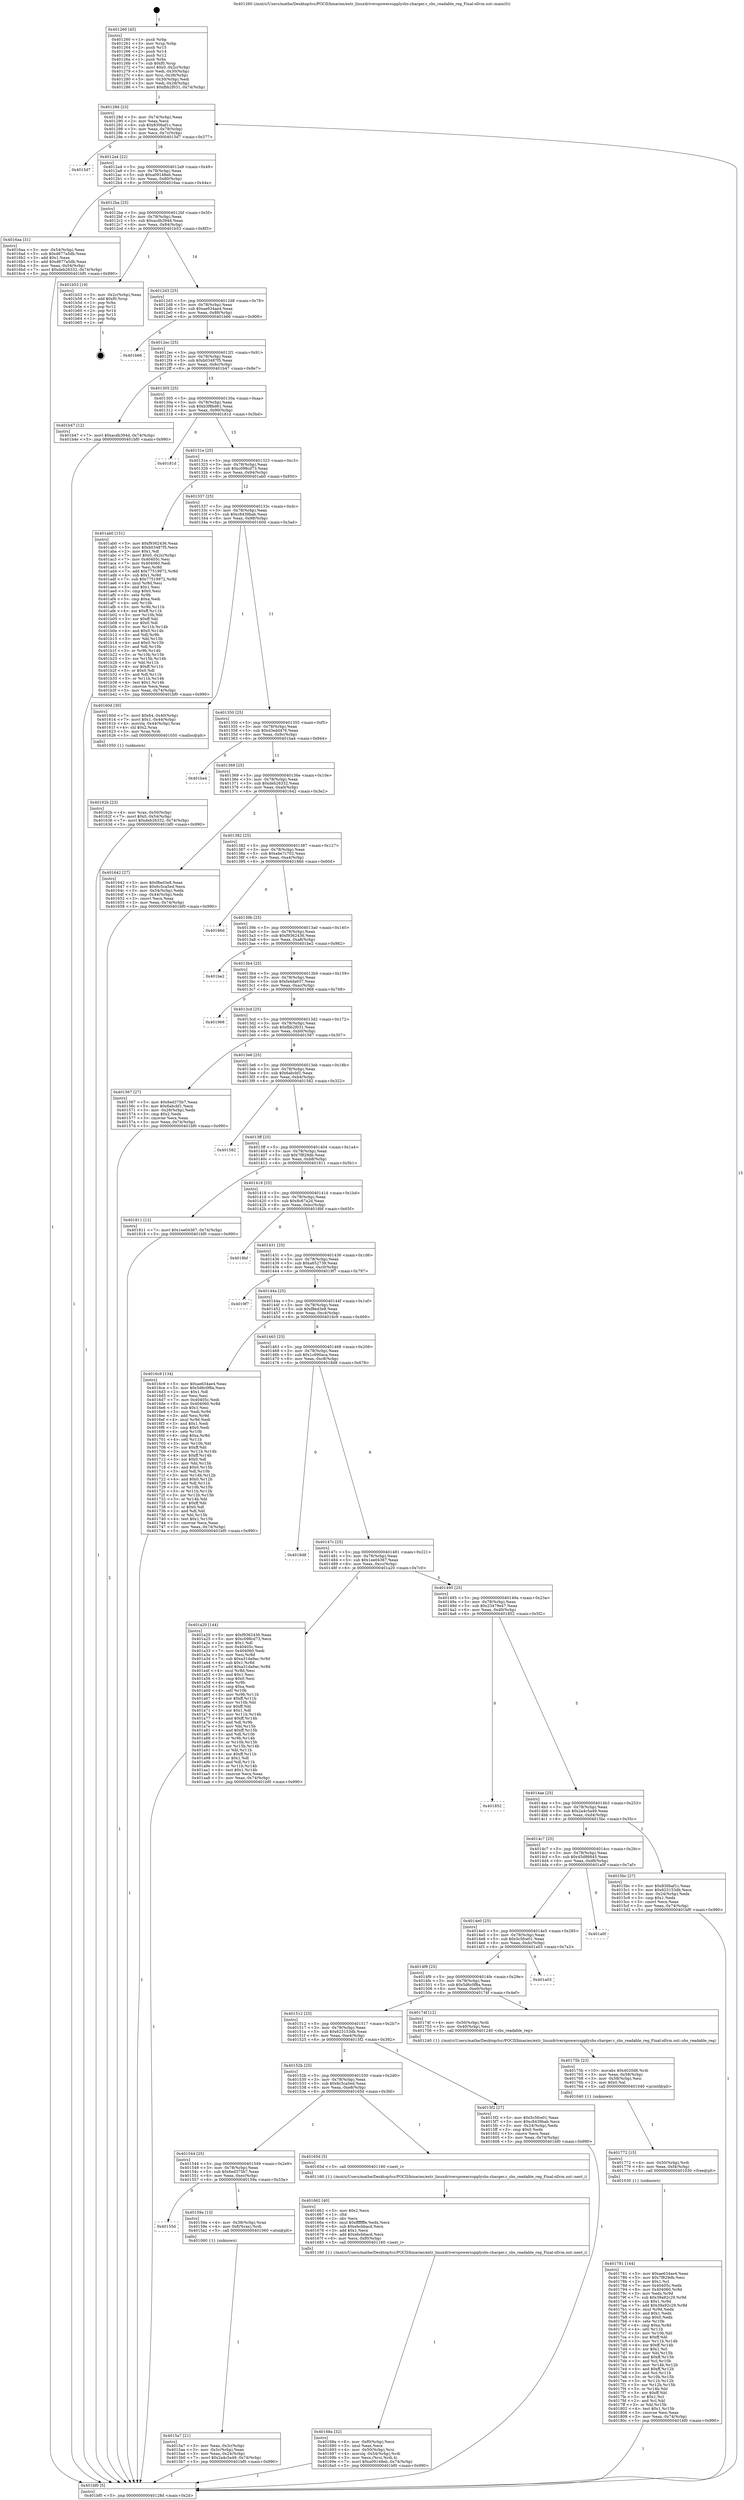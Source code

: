 digraph "0x401260" {
  label = "0x401260 (/mnt/c/Users/mathe/Desktop/tcc/POCII/binaries/extr_linuxdriverspowersupplysbs-charger.c_sbs_readable_reg_Final-ollvm.out::main(0))"
  labelloc = "t"
  node[shape=record]

  Entry [label="",width=0.3,height=0.3,shape=circle,fillcolor=black,style=filled]
  "0x40128d" [label="{
     0x40128d [23]\l
     | [instrs]\l
     &nbsp;&nbsp;0x40128d \<+3\>: mov -0x74(%rbp),%eax\l
     &nbsp;&nbsp;0x401290 \<+2\>: mov %eax,%ecx\l
     &nbsp;&nbsp;0x401292 \<+6\>: sub $0x830baf1c,%ecx\l
     &nbsp;&nbsp;0x401298 \<+3\>: mov %eax,-0x78(%rbp)\l
     &nbsp;&nbsp;0x40129b \<+3\>: mov %ecx,-0x7c(%rbp)\l
     &nbsp;&nbsp;0x40129e \<+6\>: je 00000000004015d7 \<main+0x377\>\l
  }"]
  "0x4015d7" [label="{
     0x4015d7\l
  }", style=dashed]
  "0x4012a4" [label="{
     0x4012a4 [22]\l
     | [instrs]\l
     &nbsp;&nbsp;0x4012a4 \<+5\>: jmp 00000000004012a9 \<main+0x49\>\l
     &nbsp;&nbsp;0x4012a9 \<+3\>: mov -0x78(%rbp),%eax\l
     &nbsp;&nbsp;0x4012ac \<+5\>: sub $0xa09148eb,%eax\l
     &nbsp;&nbsp;0x4012b1 \<+3\>: mov %eax,-0x80(%rbp)\l
     &nbsp;&nbsp;0x4012b4 \<+6\>: je 00000000004016aa \<main+0x44a\>\l
  }"]
  Exit [label="",width=0.3,height=0.3,shape=circle,fillcolor=black,style=filled,peripheries=2]
  "0x4016aa" [label="{
     0x4016aa [31]\l
     | [instrs]\l
     &nbsp;&nbsp;0x4016aa \<+3\>: mov -0x54(%rbp),%eax\l
     &nbsp;&nbsp;0x4016ad \<+5\>: sub $0xd677a5db,%eax\l
     &nbsp;&nbsp;0x4016b2 \<+3\>: add $0x1,%eax\l
     &nbsp;&nbsp;0x4016b5 \<+5\>: add $0xd677a5db,%eax\l
     &nbsp;&nbsp;0x4016ba \<+3\>: mov %eax,-0x54(%rbp)\l
     &nbsp;&nbsp;0x4016bd \<+7\>: movl $0xdeb26332,-0x74(%rbp)\l
     &nbsp;&nbsp;0x4016c4 \<+5\>: jmp 0000000000401bf0 \<main+0x990\>\l
  }"]
  "0x4012ba" [label="{
     0x4012ba [25]\l
     | [instrs]\l
     &nbsp;&nbsp;0x4012ba \<+5\>: jmp 00000000004012bf \<main+0x5f\>\l
     &nbsp;&nbsp;0x4012bf \<+3\>: mov -0x78(%rbp),%eax\l
     &nbsp;&nbsp;0x4012c2 \<+5\>: sub $0xacdb394d,%eax\l
     &nbsp;&nbsp;0x4012c7 \<+6\>: mov %eax,-0x84(%rbp)\l
     &nbsp;&nbsp;0x4012cd \<+6\>: je 0000000000401b53 \<main+0x8f3\>\l
  }"]
  "0x401781" [label="{
     0x401781 [144]\l
     | [instrs]\l
     &nbsp;&nbsp;0x401781 \<+5\>: mov $0xae634ae4,%eax\l
     &nbsp;&nbsp;0x401786 \<+5\>: mov $0x7f829db,%esi\l
     &nbsp;&nbsp;0x40178b \<+2\>: mov $0x1,%cl\l
     &nbsp;&nbsp;0x40178d \<+7\>: mov 0x40405c,%edx\l
     &nbsp;&nbsp;0x401794 \<+8\>: mov 0x404060,%r8d\l
     &nbsp;&nbsp;0x40179c \<+3\>: mov %edx,%r9d\l
     &nbsp;&nbsp;0x40179f \<+7\>: sub $0x39a92c29,%r9d\l
     &nbsp;&nbsp;0x4017a6 \<+4\>: sub $0x1,%r9d\l
     &nbsp;&nbsp;0x4017aa \<+7\>: add $0x39a92c29,%r9d\l
     &nbsp;&nbsp;0x4017b1 \<+4\>: imul %r9d,%edx\l
     &nbsp;&nbsp;0x4017b5 \<+3\>: and $0x1,%edx\l
     &nbsp;&nbsp;0x4017b8 \<+3\>: cmp $0x0,%edx\l
     &nbsp;&nbsp;0x4017bb \<+4\>: sete %r10b\l
     &nbsp;&nbsp;0x4017bf \<+4\>: cmp $0xa,%r8d\l
     &nbsp;&nbsp;0x4017c3 \<+4\>: setl %r11b\l
     &nbsp;&nbsp;0x4017c7 \<+3\>: mov %r10b,%bl\l
     &nbsp;&nbsp;0x4017ca \<+3\>: xor $0xff,%bl\l
     &nbsp;&nbsp;0x4017cd \<+3\>: mov %r11b,%r14b\l
     &nbsp;&nbsp;0x4017d0 \<+4\>: xor $0xff,%r14b\l
     &nbsp;&nbsp;0x4017d4 \<+3\>: xor $0x1,%cl\l
     &nbsp;&nbsp;0x4017d7 \<+3\>: mov %bl,%r15b\l
     &nbsp;&nbsp;0x4017da \<+4\>: and $0xff,%r15b\l
     &nbsp;&nbsp;0x4017de \<+3\>: and %cl,%r10b\l
     &nbsp;&nbsp;0x4017e1 \<+3\>: mov %r14b,%r12b\l
     &nbsp;&nbsp;0x4017e4 \<+4\>: and $0xff,%r12b\l
     &nbsp;&nbsp;0x4017e8 \<+3\>: and %cl,%r11b\l
     &nbsp;&nbsp;0x4017eb \<+3\>: or %r10b,%r15b\l
     &nbsp;&nbsp;0x4017ee \<+3\>: or %r11b,%r12b\l
     &nbsp;&nbsp;0x4017f1 \<+3\>: xor %r12b,%r15b\l
     &nbsp;&nbsp;0x4017f4 \<+3\>: or %r14b,%bl\l
     &nbsp;&nbsp;0x4017f7 \<+3\>: xor $0xff,%bl\l
     &nbsp;&nbsp;0x4017fa \<+3\>: or $0x1,%cl\l
     &nbsp;&nbsp;0x4017fd \<+2\>: and %cl,%bl\l
     &nbsp;&nbsp;0x4017ff \<+3\>: or %bl,%r15b\l
     &nbsp;&nbsp;0x401802 \<+4\>: test $0x1,%r15b\l
     &nbsp;&nbsp;0x401806 \<+3\>: cmovne %esi,%eax\l
     &nbsp;&nbsp;0x401809 \<+3\>: mov %eax,-0x74(%rbp)\l
     &nbsp;&nbsp;0x40180c \<+5\>: jmp 0000000000401bf0 \<main+0x990\>\l
  }"]
  "0x401b53" [label="{
     0x401b53 [19]\l
     | [instrs]\l
     &nbsp;&nbsp;0x401b53 \<+3\>: mov -0x2c(%rbp),%eax\l
     &nbsp;&nbsp;0x401b56 \<+7\>: add $0xf0,%rsp\l
     &nbsp;&nbsp;0x401b5d \<+1\>: pop %rbx\l
     &nbsp;&nbsp;0x401b5e \<+2\>: pop %r12\l
     &nbsp;&nbsp;0x401b60 \<+2\>: pop %r14\l
     &nbsp;&nbsp;0x401b62 \<+2\>: pop %r15\l
     &nbsp;&nbsp;0x401b64 \<+1\>: pop %rbp\l
     &nbsp;&nbsp;0x401b65 \<+1\>: ret\l
  }"]
  "0x4012d3" [label="{
     0x4012d3 [25]\l
     | [instrs]\l
     &nbsp;&nbsp;0x4012d3 \<+5\>: jmp 00000000004012d8 \<main+0x78\>\l
     &nbsp;&nbsp;0x4012d8 \<+3\>: mov -0x78(%rbp),%eax\l
     &nbsp;&nbsp;0x4012db \<+5\>: sub $0xae634ae4,%eax\l
     &nbsp;&nbsp;0x4012e0 \<+6\>: mov %eax,-0x88(%rbp)\l
     &nbsp;&nbsp;0x4012e6 \<+6\>: je 0000000000401b66 \<main+0x906\>\l
  }"]
  "0x401772" [label="{
     0x401772 [15]\l
     | [instrs]\l
     &nbsp;&nbsp;0x401772 \<+4\>: mov -0x50(%rbp),%rdi\l
     &nbsp;&nbsp;0x401776 \<+6\>: mov %eax,-0xf4(%rbp)\l
     &nbsp;&nbsp;0x40177c \<+5\>: call 0000000000401030 \<free@plt\>\l
     | [calls]\l
     &nbsp;&nbsp;0x401030 \{1\} (unknown)\l
  }"]
  "0x401b66" [label="{
     0x401b66\l
  }", style=dashed]
  "0x4012ec" [label="{
     0x4012ec [25]\l
     | [instrs]\l
     &nbsp;&nbsp;0x4012ec \<+5\>: jmp 00000000004012f1 \<main+0x91\>\l
     &nbsp;&nbsp;0x4012f1 \<+3\>: mov -0x78(%rbp),%eax\l
     &nbsp;&nbsp;0x4012f4 \<+5\>: sub $0xb03487f5,%eax\l
     &nbsp;&nbsp;0x4012f9 \<+6\>: mov %eax,-0x8c(%rbp)\l
     &nbsp;&nbsp;0x4012ff \<+6\>: je 0000000000401b47 \<main+0x8e7\>\l
  }"]
  "0x40175b" [label="{
     0x40175b [23]\l
     | [instrs]\l
     &nbsp;&nbsp;0x40175b \<+10\>: movabs $0x4020d6,%rdi\l
     &nbsp;&nbsp;0x401765 \<+3\>: mov %eax,-0x58(%rbp)\l
     &nbsp;&nbsp;0x401768 \<+3\>: mov -0x58(%rbp),%esi\l
     &nbsp;&nbsp;0x40176b \<+2\>: mov $0x0,%al\l
     &nbsp;&nbsp;0x40176d \<+5\>: call 0000000000401040 \<printf@plt\>\l
     | [calls]\l
     &nbsp;&nbsp;0x401040 \{1\} (unknown)\l
  }"]
  "0x401b47" [label="{
     0x401b47 [12]\l
     | [instrs]\l
     &nbsp;&nbsp;0x401b47 \<+7\>: movl $0xacdb394d,-0x74(%rbp)\l
     &nbsp;&nbsp;0x401b4e \<+5\>: jmp 0000000000401bf0 \<main+0x990\>\l
  }"]
  "0x401305" [label="{
     0x401305 [25]\l
     | [instrs]\l
     &nbsp;&nbsp;0x401305 \<+5\>: jmp 000000000040130a \<main+0xaa\>\l
     &nbsp;&nbsp;0x40130a \<+3\>: mov -0x78(%rbp),%eax\l
     &nbsp;&nbsp;0x40130d \<+5\>: sub $0xb3f8bd61,%eax\l
     &nbsp;&nbsp;0x401312 \<+6\>: mov %eax,-0x90(%rbp)\l
     &nbsp;&nbsp;0x401318 \<+6\>: je 000000000040181d \<main+0x5bd\>\l
  }"]
  "0x40168a" [label="{
     0x40168a [32]\l
     | [instrs]\l
     &nbsp;&nbsp;0x40168a \<+6\>: mov -0xf0(%rbp),%ecx\l
     &nbsp;&nbsp;0x401690 \<+3\>: imul %eax,%ecx\l
     &nbsp;&nbsp;0x401693 \<+4\>: mov -0x50(%rbp),%rsi\l
     &nbsp;&nbsp;0x401697 \<+4\>: movslq -0x54(%rbp),%rdi\l
     &nbsp;&nbsp;0x40169b \<+3\>: mov %ecx,(%rsi,%rdi,4)\l
     &nbsp;&nbsp;0x40169e \<+7\>: movl $0xa09148eb,-0x74(%rbp)\l
     &nbsp;&nbsp;0x4016a5 \<+5\>: jmp 0000000000401bf0 \<main+0x990\>\l
  }"]
  "0x40181d" [label="{
     0x40181d\l
  }", style=dashed]
  "0x40131e" [label="{
     0x40131e [25]\l
     | [instrs]\l
     &nbsp;&nbsp;0x40131e \<+5\>: jmp 0000000000401323 \<main+0xc3\>\l
     &nbsp;&nbsp;0x401323 \<+3\>: mov -0x78(%rbp),%eax\l
     &nbsp;&nbsp;0x401326 \<+5\>: sub $0xc098cd73,%eax\l
     &nbsp;&nbsp;0x40132b \<+6\>: mov %eax,-0x94(%rbp)\l
     &nbsp;&nbsp;0x401331 \<+6\>: je 0000000000401ab0 \<main+0x850\>\l
  }"]
  "0x401662" [label="{
     0x401662 [40]\l
     | [instrs]\l
     &nbsp;&nbsp;0x401662 \<+5\>: mov $0x2,%ecx\l
     &nbsp;&nbsp;0x401667 \<+1\>: cltd\l
     &nbsp;&nbsp;0x401668 \<+2\>: idiv %ecx\l
     &nbsp;&nbsp;0x40166a \<+6\>: imul $0xfffffffe,%edx,%ecx\l
     &nbsp;&nbsp;0x401670 \<+6\>: sub $0xebcbbacd,%ecx\l
     &nbsp;&nbsp;0x401676 \<+3\>: add $0x1,%ecx\l
     &nbsp;&nbsp;0x401679 \<+6\>: add $0xebcbbacd,%ecx\l
     &nbsp;&nbsp;0x40167f \<+6\>: mov %ecx,-0xf0(%rbp)\l
     &nbsp;&nbsp;0x401685 \<+5\>: call 0000000000401160 \<next_i\>\l
     | [calls]\l
     &nbsp;&nbsp;0x401160 \{1\} (/mnt/c/Users/mathe/Desktop/tcc/POCII/binaries/extr_linuxdriverspowersupplysbs-charger.c_sbs_readable_reg_Final-ollvm.out::next_i)\l
  }"]
  "0x401ab0" [label="{
     0x401ab0 [151]\l
     | [instrs]\l
     &nbsp;&nbsp;0x401ab0 \<+5\>: mov $0xf9362436,%eax\l
     &nbsp;&nbsp;0x401ab5 \<+5\>: mov $0xb03487f5,%ecx\l
     &nbsp;&nbsp;0x401aba \<+2\>: mov $0x1,%dl\l
     &nbsp;&nbsp;0x401abc \<+7\>: movl $0x0,-0x2c(%rbp)\l
     &nbsp;&nbsp;0x401ac3 \<+7\>: mov 0x40405c,%esi\l
     &nbsp;&nbsp;0x401aca \<+7\>: mov 0x404060,%edi\l
     &nbsp;&nbsp;0x401ad1 \<+3\>: mov %esi,%r8d\l
     &nbsp;&nbsp;0x401ad4 \<+7\>: add $0x77519972,%r8d\l
     &nbsp;&nbsp;0x401adb \<+4\>: sub $0x1,%r8d\l
     &nbsp;&nbsp;0x401adf \<+7\>: sub $0x77519972,%r8d\l
     &nbsp;&nbsp;0x401ae6 \<+4\>: imul %r8d,%esi\l
     &nbsp;&nbsp;0x401aea \<+3\>: and $0x1,%esi\l
     &nbsp;&nbsp;0x401aed \<+3\>: cmp $0x0,%esi\l
     &nbsp;&nbsp;0x401af0 \<+4\>: sete %r9b\l
     &nbsp;&nbsp;0x401af4 \<+3\>: cmp $0xa,%edi\l
     &nbsp;&nbsp;0x401af7 \<+4\>: setl %r10b\l
     &nbsp;&nbsp;0x401afb \<+3\>: mov %r9b,%r11b\l
     &nbsp;&nbsp;0x401afe \<+4\>: xor $0xff,%r11b\l
     &nbsp;&nbsp;0x401b02 \<+3\>: mov %r10b,%bl\l
     &nbsp;&nbsp;0x401b05 \<+3\>: xor $0xff,%bl\l
     &nbsp;&nbsp;0x401b08 \<+3\>: xor $0x0,%dl\l
     &nbsp;&nbsp;0x401b0b \<+3\>: mov %r11b,%r14b\l
     &nbsp;&nbsp;0x401b0e \<+4\>: and $0x0,%r14b\l
     &nbsp;&nbsp;0x401b12 \<+3\>: and %dl,%r9b\l
     &nbsp;&nbsp;0x401b15 \<+3\>: mov %bl,%r15b\l
     &nbsp;&nbsp;0x401b18 \<+4\>: and $0x0,%r15b\l
     &nbsp;&nbsp;0x401b1c \<+3\>: and %dl,%r10b\l
     &nbsp;&nbsp;0x401b1f \<+3\>: or %r9b,%r14b\l
     &nbsp;&nbsp;0x401b22 \<+3\>: or %r10b,%r15b\l
     &nbsp;&nbsp;0x401b25 \<+3\>: xor %r15b,%r14b\l
     &nbsp;&nbsp;0x401b28 \<+3\>: or %bl,%r11b\l
     &nbsp;&nbsp;0x401b2b \<+4\>: xor $0xff,%r11b\l
     &nbsp;&nbsp;0x401b2f \<+3\>: or $0x0,%dl\l
     &nbsp;&nbsp;0x401b32 \<+3\>: and %dl,%r11b\l
     &nbsp;&nbsp;0x401b35 \<+3\>: or %r11b,%r14b\l
     &nbsp;&nbsp;0x401b38 \<+4\>: test $0x1,%r14b\l
     &nbsp;&nbsp;0x401b3c \<+3\>: cmovne %ecx,%eax\l
     &nbsp;&nbsp;0x401b3f \<+3\>: mov %eax,-0x74(%rbp)\l
     &nbsp;&nbsp;0x401b42 \<+5\>: jmp 0000000000401bf0 \<main+0x990\>\l
  }"]
  "0x401337" [label="{
     0x401337 [25]\l
     | [instrs]\l
     &nbsp;&nbsp;0x401337 \<+5\>: jmp 000000000040133c \<main+0xdc\>\l
     &nbsp;&nbsp;0x40133c \<+3\>: mov -0x78(%rbp),%eax\l
     &nbsp;&nbsp;0x40133f \<+5\>: sub $0xc8439bab,%eax\l
     &nbsp;&nbsp;0x401344 \<+6\>: mov %eax,-0x98(%rbp)\l
     &nbsp;&nbsp;0x40134a \<+6\>: je 000000000040160d \<main+0x3ad\>\l
  }"]
  "0x40162b" [label="{
     0x40162b [23]\l
     | [instrs]\l
     &nbsp;&nbsp;0x40162b \<+4\>: mov %rax,-0x50(%rbp)\l
     &nbsp;&nbsp;0x40162f \<+7\>: movl $0x0,-0x54(%rbp)\l
     &nbsp;&nbsp;0x401636 \<+7\>: movl $0xdeb26332,-0x74(%rbp)\l
     &nbsp;&nbsp;0x40163d \<+5\>: jmp 0000000000401bf0 \<main+0x990\>\l
  }"]
  "0x40160d" [label="{
     0x40160d [30]\l
     | [instrs]\l
     &nbsp;&nbsp;0x40160d \<+7\>: movl $0x64,-0x40(%rbp)\l
     &nbsp;&nbsp;0x401614 \<+7\>: movl $0x1,-0x44(%rbp)\l
     &nbsp;&nbsp;0x40161b \<+4\>: movslq -0x44(%rbp),%rax\l
     &nbsp;&nbsp;0x40161f \<+4\>: shl $0x2,%rax\l
     &nbsp;&nbsp;0x401623 \<+3\>: mov %rax,%rdi\l
     &nbsp;&nbsp;0x401626 \<+5\>: call 0000000000401050 \<malloc@plt\>\l
     | [calls]\l
     &nbsp;&nbsp;0x401050 \{1\} (unknown)\l
  }"]
  "0x401350" [label="{
     0x401350 [25]\l
     | [instrs]\l
     &nbsp;&nbsp;0x401350 \<+5\>: jmp 0000000000401355 \<main+0xf5\>\l
     &nbsp;&nbsp;0x401355 \<+3\>: mov -0x78(%rbp),%eax\l
     &nbsp;&nbsp;0x401358 \<+5\>: sub $0xd3edd476,%eax\l
     &nbsp;&nbsp;0x40135d \<+6\>: mov %eax,-0x9c(%rbp)\l
     &nbsp;&nbsp;0x401363 \<+6\>: je 0000000000401ba4 \<main+0x944\>\l
  }"]
  "0x4015a7" [label="{
     0x4015a7 [21]\l
     | [instrs]\l
     &nbsp;&nbsp;0x4015a7 \<+3\>: mov %eax,-0x3c(%rbp)\l
     &nbsp;&nbsp;0x4015aa \<+3\>: mov -0x3c(%rbp),%eax\l
     &nbsp;&nbsp;0x4015ad \<+3\>: mov %eax,-0x24(%rbp)\l
     &nbsp;&nbsp;0x4015b0 \<+7\>: movl $0x2a4c5a49,-0x74(%rbp)\l
     &nbsp;&nbsp;0x4015b7 \<+5\>: jmp 0000000000401bf0 \<main+0x990\>\l
  }"]
  "0x401ba4" [label="{
     0x401ba4\l
  }", style=dashed]
  "0x401369" [label="{
     0x401369 [25]\l
     | [instrs]\l
     &nbsp;&nbsp;0x401369 \<+5\>: jmp 000000000040136e \<main+0x10e\>\l
     &nbsp;&nbsp;0x40136e \<+3\>: mov -0x78(%rbp),%eax\l
     &nbsp;&nbsp;0x401371 \<+5\>: sub $0xdeb26332,%eax\l
     &nbsp;&nbsp;0x401376 \<+6\>: mov %eax,-0xa0(%rbp)\l
     &nbsp;&nbsp;0x40137c \<+6\>: je 0000000000401642 \<main+0x3e2\>\l
  }"]
  "0x40155d" [label="{
     0x40155d\l
  }", style=dashed]
  "0x401642" [label="{
     0x401642 [27]\l
     | [instrs]\l
     &nbsp;&nbsp;0x401642 \<+5\>: mov $0xf8ed3e8,%eax\l
     &nbsp;&nbsp;0x401647 \<+5\>: mov $0x6c5ca5ed,%ecx\l
     &nbsp;&nbsp;0x40164c \<+3\>: mov -0x54(%rbp),%edx\l
     &nbsp;&nbsp;0x40164f \<+3\>: cmp -0x44(%rbp),%edx\l
     &nbsp;&nbsp;0x401652 \<+3\>: cmovl %ecx,%eax\l
     &nbsp;&nbsp;0x401655 \<+3\>: mov %eax,-0x74(%rbp)\l
     &nbsp;&nbsp;0x401658 \<+5\>: jmp 0000000000401bf0 \<main+0x990\>\l
  }"]
  "0x401382" [label="{
     0x401382 [25]\l
     | [instrs]\l
     &nbsp;&nbsp;0x401382 \<+5\>: jmp 0000000000401387 \<main+0x127\>\l
     &nbsp;&nbsp;0x401387 \<+3\>: mov -0x78(%rbp),%eax\l
     &nbsp;&nbsp;0x40138a \<+5\>: sub $0xebe7c702,%eax\l
     &nbsp;&nbsp;0x40138f \<+6\>: mov %eax,-0xa4(%rbp)\l
     &nbsp;&nbsp;0x401395 \<+6\>: je 000000000040186d \<main+0x60d\>\l
  }"]
  "0x40159a" [label="{
     0x40159a [13]\l
     | [instrs]\l
     &nbsp;&nbsp;0x40159a \<+4\>: mov -0x38(%rbp),%rax\l
     &nbsp;&nbsp;0x40159e \<+4\>: mov 0x8(%rax),%rdi\l
     &nbsp;&nbsp;0x4015a2 \<+5\>: call 0000000000401060 \<atoi@plt\>\l
     | [calls]\l
     &nbsp;&nbsp;0x401060 \{1\} (unknown)\l
  }"]
  "0x40186d" [label="{
     0x40186d\l
  }", style=dashed]
  "0x40139b" [label="{
     0x40139b [25]\l
     | [instrs]\l
     &nbsp;&nbsp;0x40139b \<+5\>: jmp 00000000004013a0 \<main+0x140\>\l
     &nbsp;&nbsp;0x4013a0 \<+3\>: mov -0x78(%rbp),%eax\l
     &nbsp;&nbsp;0x4013a3 \<+5\>: sub $0xf9362436,%eax\l
     &nbsp;&nbsp;0x4013a8 \<+6\>: mov %eax,-0xa8(%rbp)\l
     &nbsp;&nbsp;0x4013ae \<+6\>: je 0000000000401be2 \<main+0x982\>\l
  }"]
  "0x401544" [label="{
     0x401544 [25]\l
     | [instrs]\l
     &nbsp;&nbsp;0x401544 \<+5\>: jmp 0000000000401549 \<main+0x2e9\>\l
     &nbsp;&nbsp;0x401549 \<+3\>: mov -0x78(%rbp),%eax\l
     &nbsp;&nbsp;0x40154c \<+5\>: sub $0x6ed375b7,%eax\l
     &nbsp;&nbsp;0x401551 \<+6\>: mov %eax,-0xec(%rbp)\l
     &nbsp;&nbsp;0x401557 \<+6\>: je 000000000040159a \<main+0x33a\>\l
  }"]
  "0x401be2" [label="{
     0x401be2\l
  }", style=dashed]
  "0x4013b4" [label="{
     0x4013b4 [25]\l
     | [instrs]\l
     &nbsp;&nbsp;0x4013b4 \<+5\>: jmp 00000000004013b9 \<main+0x159\>\l
     &nbsp;&nbsp;0x4013b9 \<+3\>: mov -0x78(%rbp),%eax\l
     &nbsp;&nbsp;0x4013bc \<+5\>: sub $0xfa4da637,%eax\l
     &nbsp;&nbsp;0x4013c1 \<+6\>: mov %eax,-0xac(%rbp)\l
     &nbsp;&nbsp;0x4013c7 \<+6\>: je 0000000000401968 \<main+0x708\>\l
  }"]
  "0x40165d" [label="{
     0x40165d [5]\l
     | [instrs]\l
     &nbsp;&nbsp;0x40165d \<+5\>: call 0000000000401160 \<next_i\>\l
     | [calls]\l
     &nbsp;&nbsp;0x401160 \{1\} (/mnt/c/Users/mathe/Desktop/tcc/POCII/binaries/extr_linuxdriverspowersupplysbs-charger.c_sbs_readable_reg_Final-ollvm.out::next_i)\l
  }"]
  "0x401968" [label="{
     0x401968\l
  }", style=dashed]
  "0x4013cd" [label="{
     0x4013cd [25]\l
     | [instrs]\l
     &nbsp;&nbsp;0x4013cd \<+5\>: jmp 00000000004013d2 \<main+0x172\>\l
     &nbsp;&nbsp;0x4013d2 \<+3\>: mov -0x78(%rbp),%eax\l
     &nbsp;&nbsp;0x4013d5 \<+5\>: sub $0xfbb2f031,%eax\l
     &nbsp;&nbsp;0x4013da \<+6\>: mov %eax,-0xb0(%rbp)\l
     &nbsp;&nbsp;0x4013e0 \<+6\>: je 0000000000401567 \<main+0x307\>\l
  }"]
  "0x40152b" [label="{
     0x40152b [25]\l
     | [instrs]\l
     &nbsp;&nbsp;0x40152b \<+5\>: jmp 0000000000401530 \<main+0x2d0\>\l
     &nbsp;&nbsp;0x401530 \<+3\>: mov -0x78(%rbp),%eax\l
     &nbsp;&nbsp;0x401533 \<+5\>: sub $0x6c5ca5ed,%eax\l
     &nbsp;&nbsp;0x401538 \<+6\>: mov %eax,-0xe8(%rbp)\l
     &nbsp;&nbsp;0x40153e \<+6\>: je 000000000040165d \<main+0x3fd\>\l
  }"]
  "0x401567" [label="{
     0x401567 [27]\l
     | [instrs]\l
     &nbsp;&nbsp;0x401567 \<+5\>: mov $0x6ed375b7,%eax\l
     &nbsp;&nbsp;0x40156c \<+5\>: mov $0x6abcbf1,%ecx\l
     &nbsp;&nbsp;0x401571 \<+3\>: mov -0x28(%rbp),%edx\l
     &nbsp;&nbsp;0x401574 \<+3\>: cmp $0x2,%edx\l
     &nbsp;&nbsp;0x401577 \<+3\>: cmovne %ecx,%eax\l
     &nbsp;&nbsp;0x40157a \<+3\>: mov %eax,-0x74(%rbp)\l
     &nbsp;&nbsp;0x40157d \<+5\>: jmp 0000000000401bf0 \<main+0x990\>\l
  }"]
  "0x4013e6" [label="{
     0x4013e6 [25]\l
     | [instrs]\l
     &nbsp;&nbsp;0x4013e6 \<+5\>: jmp 00000000004013eb \<main+0x18b\>\l
     &nbsp;&nbsp;0x4013eb \<+3\>: mov -0x78(%rbp),%eax\l
     &nbsp;&nbsp;0x4013ee \<+5\>: sub $0x6abcbf1,%eax\l
     &nbsp;&nbsp;0x4013f3 \<+6\>: mov %eax,-0xb4(%rbp)\l
     &nbsp;&nbsp;0x4013f9 \<+6\>: je 0000000000401582 \<main+0x322\>\l
  }"]
  "0x401bf0" [label="{
     0x401bf0 [5]\l
     | [instrs]\l
     &nbsp;&nbsp;0x401bf0 \<+5\>: jmp 000000000040128d \<main+0x2d\>\l
  }"]
  "0x401260" [label="{
     0x401260 [45]\l
     | [instrs]\l
     &nbsp;&nbsp;0x401260 \<+1\>: push %rbp\l
     &nbsp;&nbsp;0x401261 \<+3\>: mov %rsp,%rbp\l
     &nbsp;&nbsp;0x401264 \<+2\>: push %r15\l
     &nbsp;&nbsp;0x401266 \<+2\>: push %r14\l
     &nbsp;&nbsp;0x401268 \<+2\>: push %r12\l
     &nbsp;&nbsp;0x40126a \<+1\>: push %rbx\l
     &nbsp;&nbsp;0x40126b \<+7\>: sub $0xf0,%rsp\l
     &nbsp;&nbsp;0x401272 \<+7\>: movl $0x0,-0x2c(%rbp)\l
     &nbsp;&nbsp;0x401279 \<+3\>: mov %edi,-0x30(%rbp)\l
     &nbsp;&nbsp;0x40127c \<+4\>: mov %rsi,-0x38(%rbp)\l
     &nbsp;&nbsp;0x401280 \<+3\>: mov -0x30(%rbp),%edi\l
     &nbsp;&nbsp;0x401283 \<+3\>: mov %edi,-0x28(%rbp)\l
     &nbsp;&nbsp;0x401286 \<+7\>: movl $0xfbb2f031,-0x74(%rbp)\l
  }"]
  "0x4015f2" [label="{
     0x4015f2 [27]\l
     | [instrs]\l
     &nbsp;&nbsp;0x4015f2 \<+5\>: mov $0x5c5fce01,%eax\l
     &nbsp;&nbsp;0x4015f7 \<+5\>: mov $0xc8439bab,%ecx\l
     &nbsp;&nbsp;0x4015fc \<+3\>: mov -0x24(%rbp),%edx\l
     &nbsp;&nbsp;0x4015ff \<+3\>: cmp $0x0,%edx\l
     &nbsp;&nbsp;0x401602 \<+3\>: cmove %ecx,%eax\l
     &nbsp;&nbsp;0x401605 \<+3\>: mov %eax,-0x74(%rbp)\l
     &nbsp;&nbsp;0x401608 \<+5\>: jmp 0000000000401bf0 \<main+0x990\>\l
  }"]
  "0x401582" [label="{
     0x401582\l
  }", style=dashed]
  "0x4013ff" [label="{
     0x4013ff [25]\l
     | [instrs]\l
     &nbsp;&nbsp;0x4013ff \<+5\>: jmp 0000000000401404 \<main+0x1a4\>\l
     &nbsp;&nbsp;0x401404 \<+3\>: mov -0x78(%rbp),%eax\l
     &nbsp;&nbsp;0x401407 \<+5\>: sub $0x7f829db,%eax\l
     &nbsp;&nbsp;0x40140c \<+6\>: mov %eax,-0xb8(%rbp)\l
     &nbsp;&nbsp;0x401412 \<+6\>: je 0000000000401811 \<main+0x5b1\>\l
  }"]
  "0x401512" [label="{
     0x401512 [25]\l
     | [instrs]\l
     &nbsp;&nbsp;0x401512 \<+5\>: jmp 0000000000401517 \<main+0x2b7\>\l
     &nbsp;&nbsp;0x401517 \<+3\>: mov -0x78(%rbp),%eax\l
     &nbsp;&nbsp;0x40151a \<+5\>: sub $0x623153db,%eax\l
     &nbsp;&nbsp;0x40151f \<+6\>: mov %eax,-0xe4(%rbp)\l
     &nbsp;&nbsp;0x401525 \<+6\>: je 00000000004015f2 \<main+0x392\>\l
  }"]
  "0x401811" [label="{
     0x401811 [12]\l
     | [instrs]\l
     &nbsp;&nbsp;0x401811 \<+7\>: movl $0x1ee04367,-0x74(%rbp)\l
     &nbsp;&nbsp;0x401818 \<+5\>: jmp 0000000000401bf0 \<main+0x990\>\l
  }"]
  "0x401418" [label="{
     0x401418 [25]\l
     | [instrs]\l
     &nbsp;&nbsp;0x401418 \<+5\>: jmp 000000000040141d \<main+0x1bd\>\l
     &nbsp;&nbsp;0x40141d \<+3\>: mov -0x78(%rbp),%eax\l
     &nbsp;&nbsp;0x401420 \<+5\>: sub $0x8c67a2d,%eax\l
     &nbsp;&nbsp;0x401425 \<+6\>: mov %eax,-0xbc(%rbp)\l
     &nbsp;&nbsp;0x40142b \<+6\>: je 00000000004018bf \<main+0x65f\>\l
  }"]
  "0x40174f" [label="{
     0x40174f [12]\l
     | [instrs]\l
     &nbsp;&nbsp;0x40174f \<+4\>: mov -0x50(%rbp),%rdi\l
     &nbsp;&nbsp;0x401753 \<+3\>: mov -0x40(%rbp),%esi\l
     &nbsp;&nbsp;0x401756 \<+5\>: call 0000000000401240 \<sbs_readable_reg\>\l
     | [calls]\l
     &nbsp;&nbsp;0x401240 \{1\} (/mnt/c/Users/mathe/Desktop/tcc/POCII/binaries/extr_linuxdriverspowersupplysbs-charger.c_sbs_readable_reg_Final-ollvm.out::sbs_readable_reg)\l
  }"]
  "0x4018bf" [label="{
     0x4018bf\l
  }", style=dashed]
  "0x401431" [label="{
     0x401431 [25]\l
     | [instrs]\l
     &nbsp;&nbsp;0x401431 \<+5\>: jmp 0000000000401436 \<main+0x1d6\>\l
     &nbsp;&nbsp;0x401436 \<+3\>: mov -0x78(%rbp),%eax\l
     &nbsp;&nbsp;0x401439 \<+5\>: sub $0xa652738,%eax\l
     &nbsp;&nbsp;0x40143e \<+6\>: mov %eax,-0xc0(%rbp)\l
     &nbsp;&nbsp;0x401444 \<+6\>: je 00000000004019f7 \<main+0x797\>\l
  }"]
  "0x4014f9" [label="{
     0x4014f9 [25]\l
     | [instrs]\l
     &nbsp;&nbsp;0x4014f9 \<+5\>: jmp 00000000004014fe \<main+0x29e\>\l
     &nbsp;&nbsp;0x4014fe \<+3\>: mov -0x78(%rbp),%eax\l
     &nbsp;&nbsp;0x401501 \<+5\>: sub $0x5d6c0f8a,%eax\l
     &nbsp;&nbsp;0x401506 \<+6\>: mov %eax,-0xe0(%rbp)\l
     &nbsp;&nbsp;0x40150c \<+6\>: je 000000000040174f \<main+0x4ef\>\l
  }"]
  "0x4019f7" [label="{
     0x4019f7\l
  }", style=dashed]
  "0x40144a" [label="{
     0x40144a [25]\l
     | [instrs]\l
     &nbsp;&nbsp;0x40144a \<+5\>: jmp 000000000040144f \<main+0x1ef\>\l
     &nbsp;&nbsp;0x40144f \<+3\>: mov -0x78(%rbp),%eax\l
     &nbsp;&nbsp;0x401452 \<+5\>: sub $0xf8ed3e8,%eax\l
     &nbsp;&nbsp;0x401457 \<+6\>: mov %eax,-0xc4(%rbp)\l
     &nbsp;&nbsp;0x40145d \<+6\>: je 00000000004016c9 \<main+0x469\>\l
  }"]
  "0x401a03" [label="{
     0x401a03\l
  }", style=dashed]
  "0x4016c9" [label="{
     0x4016c9 [134]\l
     | [instrs]\l
     &nbsp;&nbsp;0x4016c9 \<+5\>: mov $0xae634ae4,%eax\l
     &nbsp;&nbsp;0x4016ce \<+5\>: mov $0x5d6c0f8a,%ecx\l
     &nbsp;&nbsp;0x4016d3 \<+2\>: mov $0x1,%dl\l
     &nbsp;&nbsp;0x4016d5 \<+2\>: xor %esi,%esi\l
     &nbsp;&nbsp;0x4016d7 \<+7\>: mov 0x40405c,%edi\l
     &nbsp;&nbsp;0x4016de \<+8\>: mov 0x404060,%r8d\l
     &nbsp;&nbsp;0x4016e6 \<+3\>: sub $0x1,%esi\l
     &nbsp;&nbsp;0x4016e9 \<+3\>: mov %edi,%r9d\l
     &nbsp;&nbsp;0x4016ec \<+3\>: add %esi,%r9d\l
     &nbsp;&nbsp;0x4016ef \<+4\>: imul %r9d,%edi\l
     &nbsp;&nbsp;0x4016f3 \<+3\>: and $0x1,%edi\l
     &nbsp;&nbsp;0x4016f6 \<+3\>: cmp $0x0,%edi\l
     &nbsp;&nbsp;0x4016f9 \<+4\>: sete %r10b\l
     &nbsp;&nbsp;0x4016fd \<+4\>: cmp $0xa,%r8d\l
     &nbsp;&nbsp;0x401701 \<+4\>: setl %r11b\l
     &nbsp;&nbsp;0x401705 \<+3\>: mov %r10b,%bl\l
     &nbsp;&nbsp;0x401708 \<+3\>: xor $0xff,%bl\l
     &nbsp;&nbsp;0x40170b \<+3\>: mov %r11b,%r14b\l
     &nbsp;&nbsp;0x40170e \<+4\>: xor $0xff,%r14b\l
     &nbsp;&nbsp;0x401712 \<+3\>: xor $0x0,%dl\l
     &nbsp;&nbsp;0x401715 \<+3\>: mov %bl,%r15b\l
     &nbsp;&nbsp;0x401718 \<+4\>: and $0x0,%r15b\l
     &nbsp;&nbsp;0x40171c \<+3\>: and %dl,%r10b\l
     &nbsp;&nbsp;0x40171f \<+3\>: mov %r14b,%r12b\l
     &nbsp;&nbsp;0x401722 \<+4\>: and $0x0,%r12b\l
     &nbsp;&nbsp;0x401726 \<+3\>: and %dl,%r11b\l
     &nbsp;&nbsp;0x401729 \<+3\>: or %r10b,%r15b\l
     &nbsp;&nbsp;0x40172c \<+3\>: or %r11b,%r12b\l
     &nbsp;&nbsp;0x40172f \<+3\>: xor %r12b,%r15b\l
     &nbsp;&nbsp;0x401732 \<+3\>: or %r14b,%bl\l
     &nbsp;&nbsp;0x401735 \<+3\>: xor $0xff,%bl\l
     &nbsp;&nbsp;0x401738 \<+3\>: or $0x0,%dl\l
     &nbsp;&nbsp;0x40173b \<+2\>: and %dl,%bl\l
     &nbsp;&nbsp;0x40173d \<+3\>: or %bl,%r15b\l
     &nbsp;&nbsp;0x401740 \<+4\>: test $0x1,%r15b\l
     &nbsp;&nbsp;0x401744 \<+3\>: cmovne %ecx,%eax\l
     &nbsp;&nbsp;0x401747 \<+3\>: mov %eax,-0x74(%rbp)\l
     &nbsp;&nbsp;0x40174a \<+5\>: jmp 0000000000401bf0 \<main+0x990\>\l
  }"]
  "0x401463" [label="{
     0x401463 [25]\l
     | [instrs]\l
     &nbsp;&nbsp;0x401463 \<+5\>: jmp 0000000000401468 \<main+0x208\>\l
     &nbsp;&nbsp;0x401468 \<+3\>: mov -0x78(%rbp),%eax\l
     &nbsp;&nbsp;0x40146b \<+5\>: sub $0x1c690aca,%eax\l
     &nbsp;&nbsp;0x401470 \<+6\>: mov %eax,-0xc8(%rbp)\l
     &nbsp;&nbsp;0x401476 \<+6\>: je 00000000004018d8 \<main+0x678\>\l
  }"]
  "0x4014e0" [label="{
     0x4014e0 [25]\l
     | [instrs]\l
     &nbsp;&nbsp;0x4014e0 \<+5\>: jmp 00000000004014e5 \<main+0x285\>\l
     &nbsp;&nbsp;0x4014e5 \<+3\>: mov -0x78(%rbp),%eax\l
     &nbsp;&nbsp;0x4014e8 \<+5\>: sub $0x5c5fce01,%eax\l
     &nbsp;&nbsp;0x4014ed \<+6\>: mov %eax,-0xdc(%rbp)\l
     &nbsp;&nbsp;0x4014f3 \<+6\>: je 0000000000401a03 \<main+0x7a3\>\l
  }"]
  "0x4018d8" [label="{
     0x4018d8\l
  }", style=dashed]
  "0x40147c" [label="{
     0x40147c [25]\l
     | [instrs]\l
     &nbsp;&nbsp;0x40147c \<+5\>: jmp 0000000000401481 \<main+0x221\>\l
     &nbsp;&nbsp;0x401481 \<+3\>: mov -0x78(%rbp),%eax\l
     &nbsp;&nbsp;0x401484 \<+5\>: sub $0x1ee04367,%eax\l
     &nbsp;&nbsp;0x401489 \<+6\>: mov %eax,-0xcc(%rbp)\l
     &nbsp;&nbsp;0x40148f \<+6\>: je 0000000000401a20 \<main+0x7c0\>\l
  }"]
  "0x401a0f" [label="{
     0x401a0f\l
  }", style=dashed]
  "0x401a20" [label="{
     0x401a20 [144]\l
     | [instrs]\l
     &nbsp;&nbsp;0x401a20 \<+5\>: mov $0xf9362436,%eax\l
     &nbsp;&nbsp;0x401a25 \<+5\>: mov $0xc098cd73,%ecx\l
     &nbsp;&nbsp;0x401a2a \<+2\>: mov $0x1,%dl\l
     &nbsp;&nbsp;0x401a2c \<+7\>: mov 0x40405c,%esi\l
     &nbsp;&nbsp;0x401a33 \<+7\>: mov 0x404060,%edi\l
     &nbsp;&nbsp;0x401a3a \<+3\>: mov %esi,%r8d\l
     &nbsp;&nbsp;0x401a3d \<+7\>: sub $0xa31da9ac,%r8d\l
     &nbsp;&nbsp;0x401a44 \<+4\>: sub $0x1,%r8d\l
     &nbsp;&nbsp;0x401a48 \<+7\>: add $0xa31da9ac,%r8d\l
     &nbsp;&nbsp;0x401a4f \<+4\>: imul %r8d,%esi\l
     &nbsp;&nbsp;0x401a53 \<+3\>: and $0x1,%esi\l
     &nbsp;&nbsp;0x401a56 \<+3\>: cmp $0x0,%esi\l
     &nbsp;&nbsp;0x401a59 \<+4\>: sete %r9b\l
     &nbsp;&nbsp;0x401a5d \<+3\>: cmp $0xa,%edi\l
     &nbsp;&nbsp;0x401a60 \<+4\>: setl %r10b\l
     &nbsp;&nbsp;0x401a64 \<+3\>: mov %r9b,%r11b\l
     &nbsp;&nbsp;0x401a67 \<+4\>: xor $0xff,%r11b\l
     &nbsp;&nbsp;0x401a6b \<+3\>: mov %r10b,%bl\l
     &nbsp;&nbsp;0x401a6e \<+3\>: xor $0xff,%bl\l
     &nbsp;&nbsp;0x401a71 \<+3\>: xor $0x1,%dl\l
     &nbsp;&nbsp;0x401a74 \<+3\>: mov %r11b,%r14b\l
     &nbsp;&nbsp;0x401a77 \<+4\>: and $0xff,%r14b\l
     &nbsp;&nbsp;0x401a7b \<+3\>: and %dl,%r9b\l
     &nbsp;&nbsp;0x401a7e \<+3\>: mov %bl,%r15b\l
     &nbsp;&nbsp;0x401a81 \<+4\>: and $0xff,%r15b\l
     &nbsp;&nbsp;0x401a85 \<+3\>: and %dl,%r10b\l
     &nbsp;&nbsp;0x401a88 \<+3\>: or %r9b,%r14b\l
     &nbsp;&nbsp;0x401a8b \<+3\>: or %r10b,%r15b\l
     &nbsp;&nbsp;0x401a8e \<+3\>: xor %r15b,%r14b\l
     &nbsp;&nbsp;0x401a91 \<+3\>: or %bl,%r11b\l
     &nbsp;&nbsp;0x401a94 \<+4\>: xor $0xff,%r11b\l
     &nbsp;&nbsp;0x401a98 \<+3\>: or $0x1,%dl\l
     &nbsp;&nbsp;0x401a9b \<+3\>: and %dl,%r11b\l
     &nbsp;&nbsp;0x401a9e \<+3\>: or %r11b,%r14b\l
     &nbsp;&nbsp;0x401aa1 \<+4\>: test $0x1,%r14b\l
     &nbsp;&nbsp;0x401aa5 \<+3\>: cmovne %ecx,%eax\l
     &nbsp;&nbsp;0x401aa8 \<+3\>: mov %eax,-0x74(%rbp)\l
     &nbsp;&nbsp;0x401aab \<+5\>: jmp 0000000000401bf0 \<main+0x990\>\l
  }"]
  "0x401495" [label="{
     0x401495 [25]\l
     | [instrs]\l
     &nbsp;&nbsp;0x401495 \<+5\>: jmp 000000000040149a \<main+0x23a\>\l
     &nbsp;&nbsp;0x40149a \<+3\>: mov -0x78(%rbp),%eax\l
     &nbsp;&nbsp;0x40149d \<+5\>: sub $0x23479e47,%eax\l
     &nbsp;&nbsp;0x4014a2 \<+6\>: mov %eax,-0xd0(%rbp)\l
     &nbsp;&nbsp;0x4014a8 \<+6\>: je 0000000000401852 \<main+0x5f2\>\l
  }"]
  "0x4014c7" [label="{
     0x4014c7 [25]\l
     | [instrs]\l
     &nbsp;&nbsp;0x4014c7 \<+5\>: jmp 00000000004014cc \<main+0x26c\>\l
     &nbsp;&nbsp;0x4014cc \<+3\>: mov -0x78(%rbp),%eax\l
     &nbsp;&nbsp;0x4014cf \<+5\>: sub $0x45d86845,%eax\l
     &nbsp;&nbsp;0x4014d4 \<+6\>: mov %eax,-0xd8(%rbp)\l
     &nbsp;&nbsp;0x4014da \<+6\>: je 0000000000401a0f \<main+0x7af\>\l
  }"]
  "0x401852" [label="{
     0x401852\l
  }", style=dashed]
  "0x4014ae" [label="{
     0x4014ae [25]\l
     | [instrs]\l
     &nbsp;&nbsp;0x4014ae \<+5\>: jmp 00000000004014b3 \<main+0x253\>\l
     &nbsp;&nbsp;0x4014b3 \<+3\>: mov -0x78(%rbp),%eax\l
     &nbsp;&nbsp;0x4014b6 \<+5\>: sub $0x2a4c5a49,%eax\l
     &nbsp;&nbsp;0x4014bb \<+6\>: mov %eax,-0xd4(%rbp)\l
     &nbsp;&nbsp;0x4014c1 \<+6\>: je 00000000004015bc \<main+0x35c\>\l
  }"]
  "0x4015bc" [label="{
     0x4015bc [27]\l
     | [instrs]\l
     &nbsp;&nbsp;0x4015bc \<+5\>: mov $0x830baf1c,%eax\l
     &nbsp;&nbsp;0x4015c1 \<+5\>: mov $0x623153db,%ecx\l
     &nbsp;&nbsp;0x4015c6 \<+3\>: mov -0x24(%rbp),%edx\l
     &nbsp;&nbsp;0x4015c9 \<+3\>: cmp $0x1,%edx\l
     &nbsp;&nbsp;0x4015cc \<+3\>: cmovl %ecx,%eax\l
     &nbsp;&nbsp;0x4015cf \<+3\>: mov %eax,-0x74(%rbp)\l
     &nbsp;&nbsp;0x4015d2 \<+5\>: jmp 0000000000401bf0 \<main+0x990\>\l
  }"]
  Entry -> "0x401260" [label=" 1"]
  "0x40128d" -> "0x4015d7" [label=" 0"]
  "0x40128d" -> "0x4012a4" [label=" 16"]
  "0x401b53" -> Exit [label=" 1"]
  "0x4012a4" -> "0x4016aa" [label=" 1"]
  "0x4012a4" -> "0x4012ba" [label=" 15"]
  "0x401b47" -> "0x401bf0" [label=" 1"]
  "0x4012ba" -> "0x401b53" [label=" 1"]
  "0x4012ba" -> "0x4012d3" [label=" 14"]
  "0x401ab0" -> "0x401bf0" [label=" 1"]
  "0x4012d3" -> "0x401b66" [label=" 0"]
  "0x4012d3" -> "0x4012ec" [label=" 14"]
  "0x401a20" -> "0x401bf0" [label=" 1"]
  "0x4012ec" -> "0x401b47" [label=" 1"]
  "0x4012ec" -> "0x401305" [label=" 13"]
  "0x401811" -> "0x401bf0" [label=" 1"]
  "0x401305" -> "0x40181d" [label=" 0"]
  "0x401305" -> "0x40131e" [label=" 13"]
  "0x401781" -> "0x401bf0" [label=" 1"]
  "0x40131e" -> "0x401ab0" [label=" 1"]
  "0x40131e" -> "0x401337" [label=" 12"]
  "0x401772" -> "0x401781" [label=" 1"]
  "0x401337" -> "0x40160d" [label=" 1"]
  "0x401337" -> "0x401350" [label=" 11"]
  "0x40175b" -> "0x401772" [label=" 1"]
  "0x401350" -> "0x401ba4" [label=" 0"]
  "0x401350" -> "0x401369" [label=" 11"]
  "0x40174f" -> "0x40175b" [label=" 1"]
  "0x401369" -> "0x401642" [label=" 2"]
  "0x401369" -> "0x401382" [label=" 9"]
  "0x4016c9" -> "0x401bf0" [label=" 1"]
  "0x401382" -> "0x40186d" [label=" 0"]
  "0x401382" -> "0x40139b" [label=" 9"]
  "0x4016aa" -> "0x401bf0" [label=" 1"]
  "0x40139b" -> "0x401be2" [label=" 0"]
  "0x40139b" -> "0x4013b4" [label=" 9"]
  "0x401662" -> "0x40168a" [label=" 1"]
  "0x4013b4" -> "0x401968" [label=" 0"]
  "0x4013b4" -> "0x4013cd" [label=" 9"]
  "0x40165d" -> "0x401662" [label=" 1"]
  "0x4013cd" -> "0x401567" [label=" 1"]
  "0x4013cd" -> "0x4013e6" [label=" 8"]
  "0x401567" -> "0x401bf0" [label=" 1"]
  "0x401260" -> "0x40128d" [label=" 1"]
  "0x401bf0" -> "0x40128d" [label=" 15"]
  "0x40162b" -> "0x401bf0" [label=" 1"]
  "0x4013e6" -> "0x401582" [label=" 0"]
  "0x4013e6" -> "0x4013ff" [label=" 8"]
  "0x40160d" -> "0x40162b" [label=" 1"]
  "0x4013ff" -> "0x401811" [label=" 1"]
  "0x4013ff" -> "0x401418" [label=" 7"]
  "0x4015bc" -> "0x401bf0" [label=" 1"]
  "0x401418" -> "0x4018bf" [label=" 0"]
  "0x401418" -> "0x401431" [label=" 7"]
  "0x4015a7" -> "0x401bf0" [label=" 1"]
  "0x401431" -> "0x4019f7" [label=" 0"]
  "0x401431" -> "0x40144a" [label=" 7"]
  "0x401544" -> "0x40155d" [label=" 0"]
  "0x40144a" -> "0x4016c9" [label=" 1"]
  "0x40144a" -> "0x401463" [label=" 6"]
  "0x401544" -> "0x40159a" [label=" 1"]
  "0x401463" -> "0x4018d8" [label=" 0"]
  "0x401463" -> "0x40147c" [label=" 6"]
  "0x40152b" -> "0x401544" [label=" 1"]
  "0x40147c" -> "0x401a20" [label=" 1"]
  "0x40147c" -> "0x401495" [label=" 5"]
  "0x40152b" -> "0x40165d" [label=" 1"]
  "0x401495" -> "0x401852" [label=" 0"]
  "0x401495" -> "0x4014ae" [label=" 5"]
  "0x401512" -> "0x40152b" [label=" 2"]
  "0x4014ae" -> "0x4015bc" [label=" 1"]
  "0x4014ae" -> "0x4014c7" [label=" 4"]
  "0x401642" -> "0x401bf0" [label=" 2"]
  "0x4014c7" -> "0x401a0f" [label=" 0"]
  "0x4014c7" -> "0x4014e0" [label=" 4"]
  "0x40168a" -> "0x401bf0" [label=" 1"]
  "0x4014e0" -> "0x401a03" [label=" 0"]
  "0x4014e0" -> "0x4014f9" [label=" 4"]
  "0x40159a" -> "0x4015a7" [label=" 1"]
  "0x4014f9" -> "0x40174f" [label=" 1"]
  "0x4014f9" -> "0x401512" [label=" 3"]
  "0x4015f2" -> "0x401bf0" [label=" 1"]
  "0x401512" -> "0x4015f2" [label=" 1"]
}
